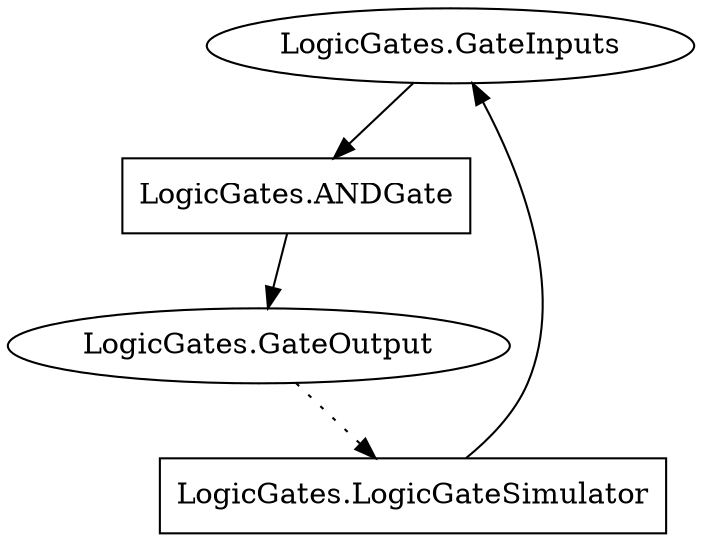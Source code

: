 digraph test {
"LogicGates.GateInputs" [shape=oval];
"LogicGates.GateOutput" [shape=oval];
"LogicGates.ANDGate" [shape=box];
"LogicGates.LogicGateSimulator" [shape=box];
"LogicGates.GateInputs" -> "LogicGates.ANDGate";
"LogicGates.ANDGate" -> "LogicGates.GateOutput";
"LogicGates.LogicGateSimulator" -> "LogicGates.GateInputs";
"LogicGates.GateOutput" -> "LogicGates.LogicGateSimulator" [style=dotted];
}

